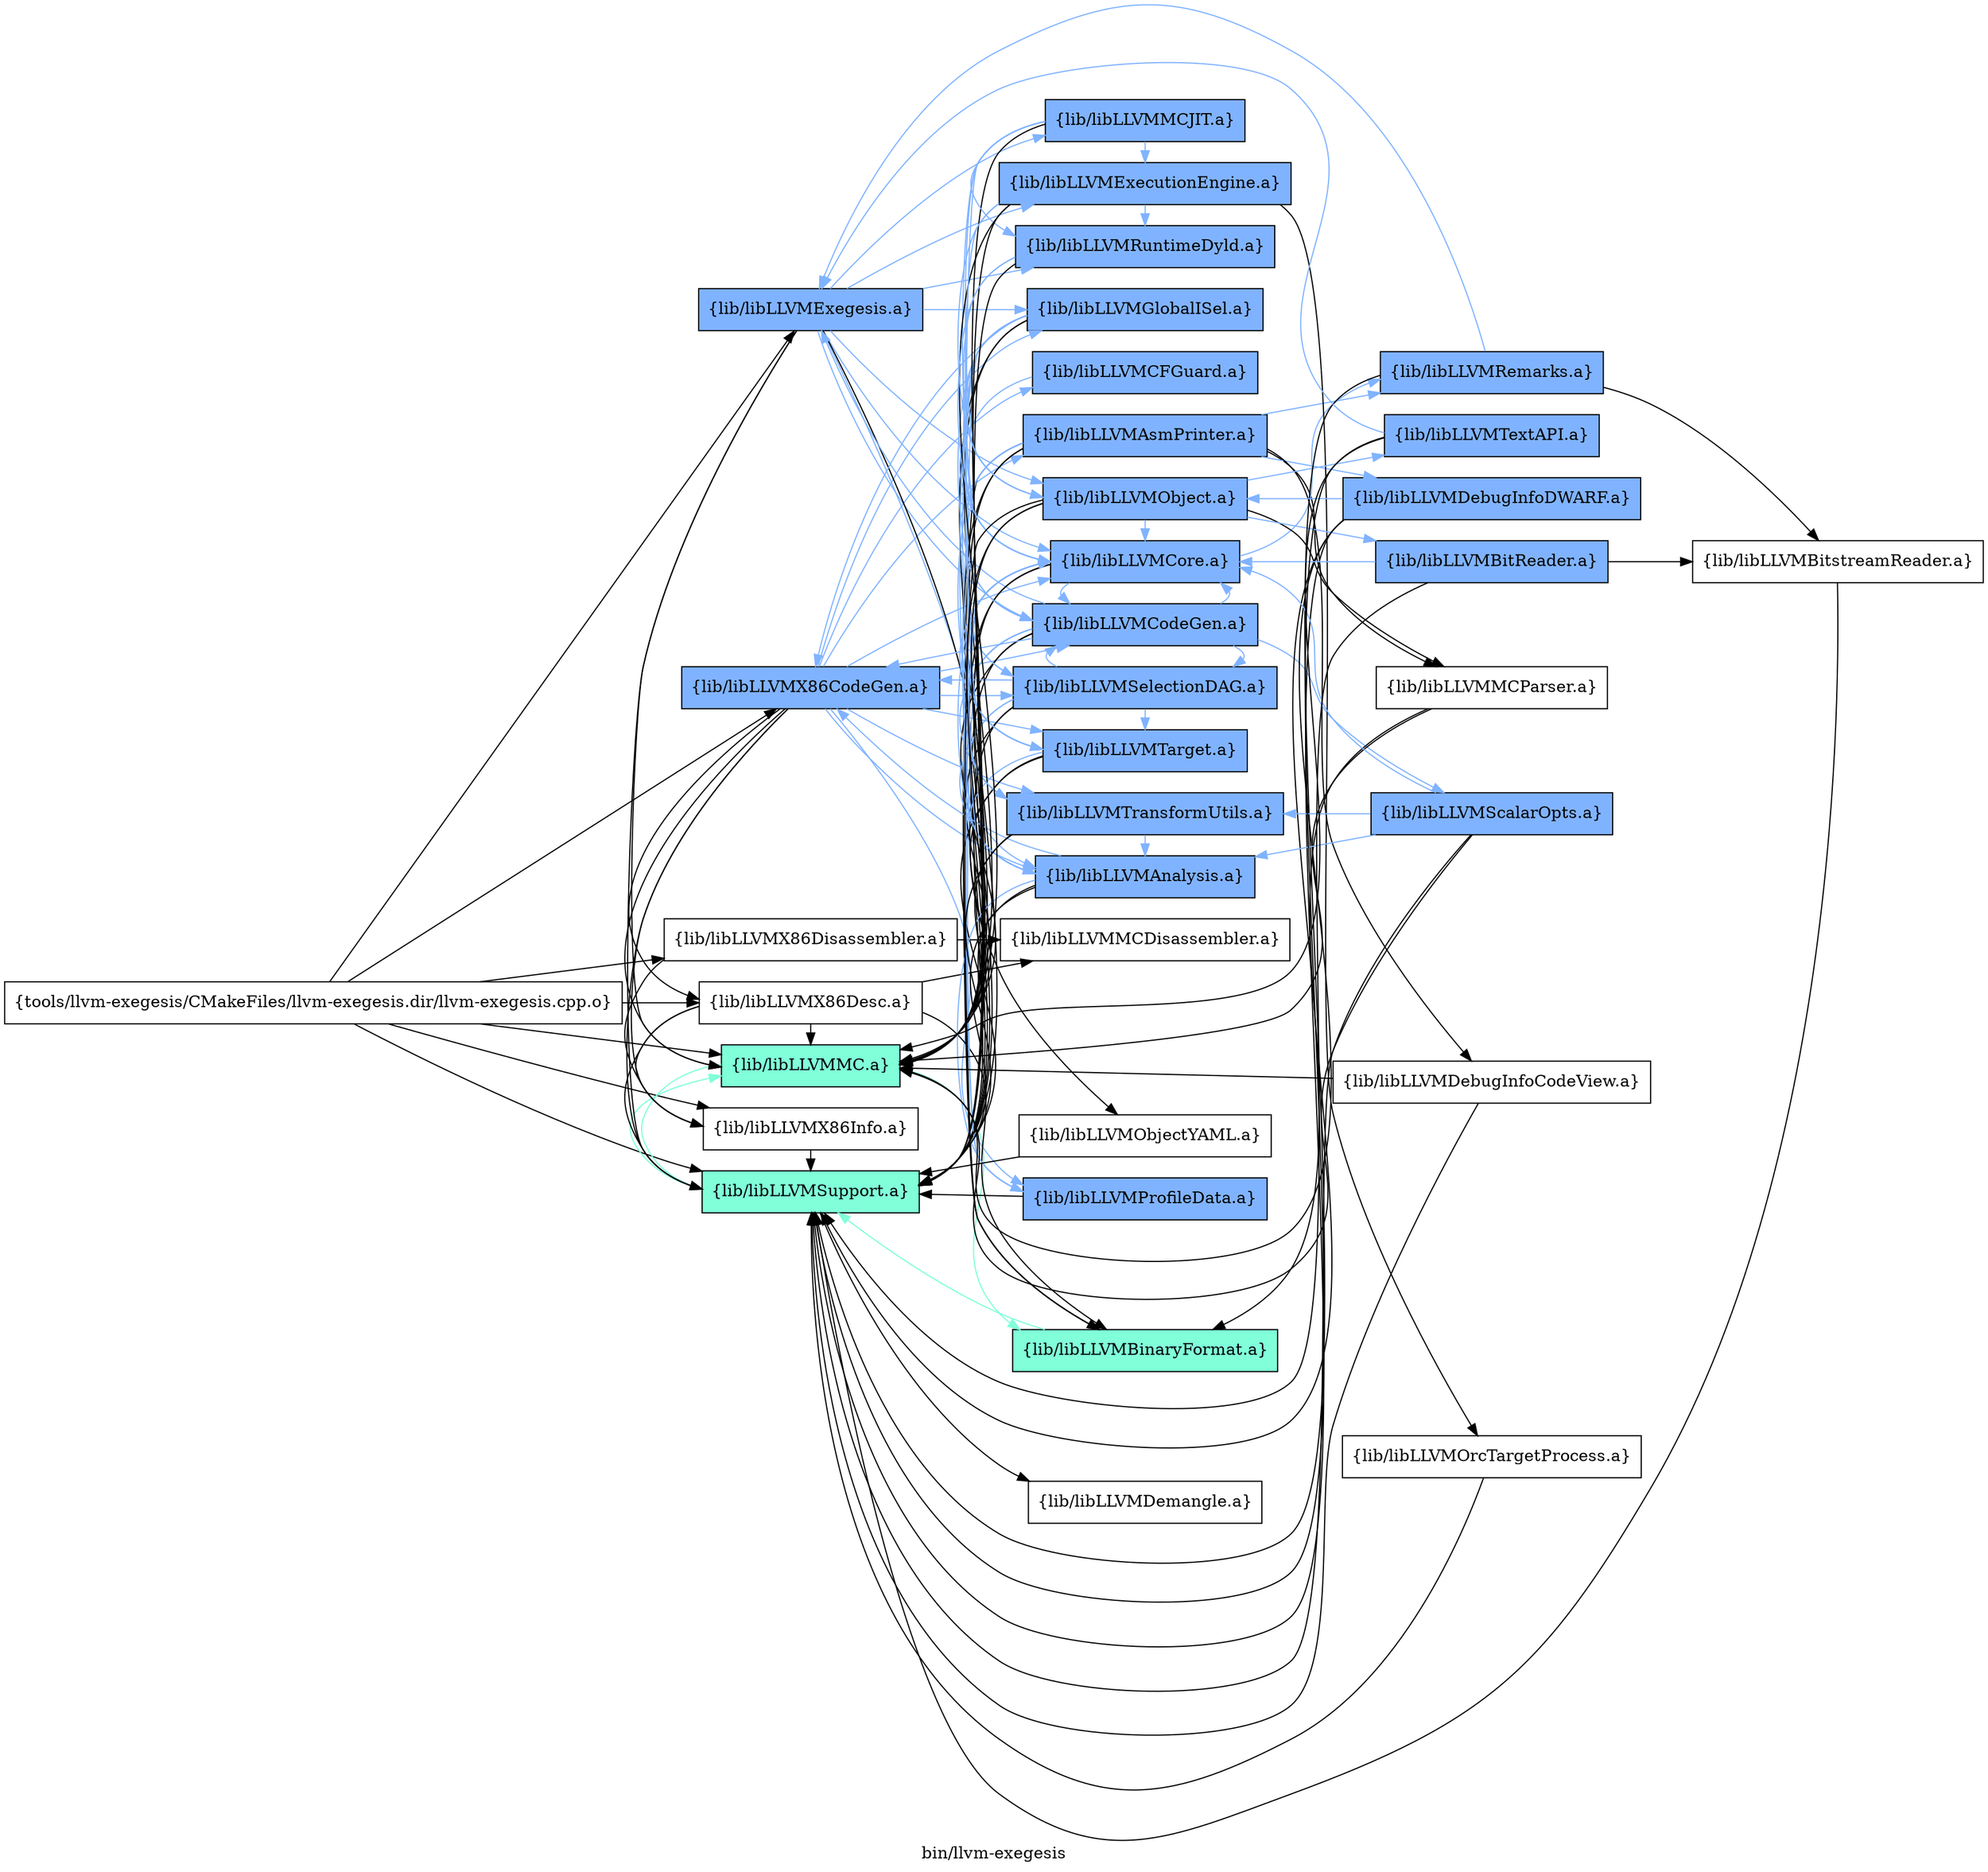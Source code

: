 digraph "bin/llvm-exegesis" {
	label="bin/llvm-exegesis";
	rankdir=LR;
	{ rank=same; Node0x5604ee0a61e8;  }
	{ rank=same; Node0x5604ee09caa8; Node0x5604ee09c008; Node0x5604ee0b2358; Node0x5604ee0b2d58; Node0x5604ee0b3348; Node0x5604ee0b0f58; Node0x5604ee0b14a8;  }
	{ rank=same; Node0x5604ee0a8d08; Node0x5604ee0aed48; Node0x5604ee0b4b58; Node0x5604ee0a2f48; Node0x5604ee0ba058; Node0x5604ee0a0748; Node0x5604ee0b5a58; Node0x5604ee0b2858; Node0x5604ee0a01f8; Node0x5604ee0b5b48; Node0x5604ee0b2da8; Node0x5604ee0b2448; Node0x5604ee09f7f8; Node0x5604ee0a38a8; Node0x5604ee09fcf8; Node0x5604ee0a41b8; Node0x5604ee0a29f8; Node0x5604ee0b3438;  }
	{ rank=same; Node0x5604ee0a8808; Node0x5604ee09c5a8; Node0x5604ee0b50a8; Node0x5604ee0b91a8; Node0x5604ee0b1548; Node0x5604ee0a4708; Node0x5604ee0b9658; Node0x5604ee0b9e28;  }

	Node0x5604ee0a61e8 [shape=record,shape=box,group=0,label="{tools/llvm-exegesis/CMakeFiles/llvm-exegesis.dir/llvm-exegesis.cpp.o}"];
	Node0x5604ee0a61e8 -> Node0x5604ee09caa8;
	Node0x5604ee0a61e8 -> Node0x5604ee09c008;
	Node0x5604ee0a61e8 -> Node0x5604ee0b2358;
	Node0x5604ee0a61e8 -> Node0x5604ee0b2d58;
	Node0x5604ee0a61e8 -> Node0x5604ee0b3348;
	Node0x5604ee0a61e8 -> Node0x5604ee0b0f58;
	Node0x5604ee0a61e8 -> Node0x5604ee0b14a8;
	Node0x5604ee09caa8 [shape=record,shape=box,group=1,style=filled,fillcolor="0.450000 0.5 1",label="{lib/libLLVMMC.a}"];
	Node0x5604ee09caa8 -> Node0x5604ee09c008[color="0.450000 0.5 1"];
	Node0x5604ee09caa8 -> Node0x5604ee0a8d08[color="0.450000 0.5 1"];
	Node0x5604ee09c008 [shape=record,shape=box,group=1,style=filled,fillcolor="0.450000 0.5 1",label="{lib/libLLVMSupport.a}"];
	Node0x5604ee09c008 -> Node0x5604ee09caa8[color="0.450000 0.5 1"];
	Node0x5604ee09c008 -> Node0x5604ee0aed48;
	Node0x5604ee0b2358 [shape=record,shape=box,group=2,style=filled,fillcolor="0.600000 0.5 1",label="{lib/libLLVMX86CodeGen.a}"];
	Node0x5604ee0b2358 -> Node0x5604ee09caa8;
	Node0x5604ee0b2358 -> Node0x5604ee09c008;
	Node0x5604ee0b2358 -> Node0x5604ee0b2d58;
	Node0x5604ee0b2358 -> Node0x5604ee0b0f58;
	Node0x5604ee0b2358 -> Node0x5604ee0b4b58[color="0.600000 0.5 1"];
	Node0x5604ee0b2358 -> Node0x5604ee0a2f48[color="0.600000 0.5 1"];
	Node0x5604ee0b2358 -> Node0x5604ee0ba058[color="0.600000 0.5 1"];
	Node0x5604ee0b2358 -> Node0x5604ee0a0748[color="0.600000 0.5 1"];
	Node0x5604ee0b2358 -> Node0x5604ee0b5a58[color="0.600000 0.5 1"];
	Node0x5604ee0b2358 -> Node0x5604ee0b2858[color="0.600000 0.5 1"];
	Node0x5604ee0b2358 -> Node0x5604ee0a01f8[color="0.600000 0.5 1"];
	Node0x5604ee0b2358 -> Node0x5604ee0b5b48[color="0.600000 0.5 1"];
	Node0x5604ee0b2358 -> Node0x5604ee0b2da8[color="0.600000 0.5 1"];
	Node0x5604ee0b2358 -> Node0x5604ee0b2448[color="0.600000 0.5 1"];
	Node0x5604ee0b2d58 [shape=record,shape=box,group=0,label="{lib/libLLVMX86Desc.a}"];
	Node0x5604ee0b2d58 -> Node0x5604ee09caa8;
	Node0x5604ee0b2d58 -> Node0x5604ee09c008;
	Node0x5604ee0b2d58 -> Node0x5604ee0b0f58;
	Node0x5604ee0b2d58 -> Node0x5604ee09f7f8;
	Node0x5604ee0b2d58 -> Node0x5604ee0a8d08;
	Node0x5604ee0b3348 [shape=record,shape=box,group=0,label="{lib/libLLVMX86Disassembler.a}"];
	Node0x5604ee0b3348 -> Node0x5604ee0b0f58;
	Node0x5604ee0b3348 -> Node0x5604ee09f7f8;
	Node0x5604ee0b0f58 [shape=record,shape=box,group=0,label="{lib/libLLVMX86Info.a}"];
	Node0x5604ee0b0f58 -> Node0x5604ee09c008;
	Node0x5604ee0b14a8 [shape=record,shape=box,group=2,style=filled,fillcolor="0.600000 0.5 1",label="{lib/libLLVMExegesis.a}"];
	Node0x5604ee0b14a8 -> Node0x5604ee09caa8;
	Node0x5604ee0b14a8 -> Node0x5604ee09c008;
	Node0x5604ee0b14a8 -> Node0x5604ee0a38a8;
	Node0x5604ee0b14a8 -> Node0x5604ee0a01f8[color="0.600000 0.5 1"];
	Node0x5604ee0b14a8 -> Node0x5604ee09fcf8[color="0.600000 0.5 1"];
	Node0x5604ee0b14a8 -> Node0x5604ee0a41b8[color="0.600000 0.5 1"];
	Node0x5604ee0b14a8 -> Node0x5604ee0a29f8[color="0.600000 0.5 1"];
	Node0x5604ee0b14a8 -> Node0x5604ee0a2f48[color="0.600000 0.5 1"];
	Node0x5604ee0b14a8 -> Node0x5604ee0b2858[color="0.600000 0.5 1"];
	Node0x5604ee0b14a8 -> Node0x5604ee0b3438[color="0.600000 0.5 1"];
	Node0x5604ee0b14a8 -> Node0x5604ee0ba058[color="0.600000 0.5 1"];
	Node0x5604ee0a8d08 [shape=record,shape=box,group=1,style=filled,fillcolor="0.450000 0.5 1",label="{lib/libLLVMBinaryFormat.a}"];
	Node0x5604ee0a8d08 -> Node0x5604ee09c008[color="0.450000 0.5 1"];
	Node0x5604ee0b4b58 [shape=record,shape=box,group=2,style=filled,fillcolor="0.600000 0.5 1",label="{lib/libLLVMAsmPrinter.a}"];
	Node0x5604ee0b4b58 -> Node0x5604ee09caa8;
	Node0x5604ee0b4b58 -> Node0x5604ee09c008;
	Node0x5604ee0b4b58 -> Node0x5604ee0a2f48[color="0.600000 0.5 1"];
	Node0x5604ee0b4b58 -> Node0x5604ee0b5a58[color="0.600000 0.5 1"];
	Node0x5604ee0b4b58 -> Node0x5604ee0b2858[color="0.600000 0.5 1"];
	Node0x5604ee0b4b58 -> Node0x5604ee0ba058[color="0.600000 0.5 1"];
	Node0x5604ee0b4b58 -> Node0x5604ee0a8d08;
	Node0x5604ee0b4b58 -> Node0x5604ee0a8808[color="0.600000 0.5 1"];
	Node0x5604ee0b4b58 -> Node0x5604ee09c5a8;
	Node0x5604ee0b4b58 -> Node0x5604ee0b50a8[color="0.600000 0.5 1"];
	Node0x5604ee0b4b58 -> Node0x5604ee0b91a8;
	Node0x5604ee0a2f48 [shape=record,shape=box,group=2,style=filled,fillcolor="0.600000 0.5 1",label="{lib/libLLVMCodeGen.a}"];
	Node0x5604ee0a2f48 -> Node0x5604ee09c008;
	Node0x5604ee0a2f48 -> Node0x5604ee0b2858[color="0.600000 0.5 1"];
	Node0x5604ee0a2f48 -> Node0x5604ee0ba058[color="0.600000 0.5 1"];
	Node0x5604ee0a2f48 -> Node0x5604ee0b2358[color="0.600000 0.5 1"];
	Node0x5604ee0a2f48 -> Node0x5604ee09caa8;
	Node0x5604ee0a2f48 -> Node0x5604ee0b2448[color="0.600000 0.5 1"];
	Node0x5604ee0a2f48 -> Node0x5604ee0b5a58[color="0.600000 0.5 1"];
	Node0x5604ee0a2f48 -> Node0x5604ee0b14a8[color="0.600000 0.5 1"];
	Node0x5604ee0a2f48 -> Node0x5604ee0a0748[color="0.600000 0.5 1"];
	Node0x5604ee0a2f48 -> Node0x5604ee0b2da8[color="0.600000 0.5 1"];
	Node0x5604ee0a2f48 -> Node0x5604ee0b1548[color="0.600000 0.5 1"];
	Node0x5604ee0ba058 [shape=record,shape=box,group=2,style=filled,fillcolor="0.600000 0.5 1",label="{lib/libLLVMCore.a}"];
	Node0x5604ee0ba058 -> Node0x5604ee09c008;
	Node0x5604ee0ba058 -> Node0x5604ee0a2f48[color="0.600000 0.5 1"];
	Node0x5604ee0ba058 -> Node0x5604ee0a8d08;
	Node0x5604ee0ba058 -> Node0x5604ee09caa8;
	Node0x5604ee0ba058 -> Node0x5604ee0a8808[color="0.600000 0.5 1"];
	Node0x5604ee0a0748 [shape=record,shape=box,group=2,style=filled,fillcolor="0.600000 0.5 1",label="{lib/libLLVMSelectionDAG.a}"];
	Node0x5604ee0a0748 -> Node0x5604ee09c008;
	Node0x5604ee0a0748 -> Node0x5604ee0a2f48[color="0.600000 0.5 1"];
	Node0x5604ee0a0748 -> Node0x5604ee0b2858[color="0.600000 0.5 1"];
	Node0x5604ee0a0748 -> Node0x5604ee0ba058[color="0.600000 0.5 1"];
	Node0x5604ee0a0748 -> Node0x5604ee09caa8;
	Node0x5604ee0a0748 -> Node0x5604ee0b5a58[color="0.600000 0.5 1"];
	Node0x5604ee0a0748 -> Node0x5604ee0b2448[color="0.600000 0.5 1"];
	Node0x5604ee0a0748 -> Node0x5604ee0b2358[color="0.600000 0.5 1"];
	Node0x5604ee0b5a58 [shape=record,shape=box,group=2,style=filled,fillcolor="0.600000 0.5 1",label="{lib/libLLVMTarget.a}"];
	Node0x5604ee0b5a58 -> Node0x5604ee09caa8;
	Node0x5604ee0b5a58 -> Node0x5604ee09c008;
	Node0x5604ee0b5a58 -> Node0x5604ee0ba058[color="0.600000 0.5 1"];
	Node0x5604ee0b5a58 -> Node0x5604ee0b2858[color="0.600000 0.5 1"];
	Node0x5604ee0b2858 [shape=record,shape=box,group=2,style=filled,fillcolor="0.600000 0.5 1",label="{lib/libLLVMAnalysis.a}"];
	Node0x5604ee0b2858 -> Node0x5604ee09c008;
	Node0x5604ee0b2858 -> Node0x5604ee0b2358[color="0.600000 0.5 1"];
	Node0x5604ee0b2858 -> Node0x5604ee0ba058[color="0.600000 0.5 1"];
	Node0x5604ee0b2858 -> Node0x5604ee09caa8;
	Node0x5604ee0b2858 -> Node0x5604ee0b2da8[color="0.600000 0.5 1"];
	Node0x5604ee0a01f8 [shape=record,shape=box,group=2,style=filled,fillcolor="0.600000 0.5 1",label="{lib/libLLVMGlobalISel.a}"];
	Node0x5604ee0a01f8 -> Node0x5604ee09c008;
	Node0x5604ee0a01f8 -> Node0x5604ee0a2f48[color="0.600000 0.5 1"];
	Node0x5604ee0a01f8 -> Node0x5604ee0ba058[color="0.600000 0.5 1"];
	Node0x5604ee0a01f8 -> Node0x5604ee09caa8;
	Node0x5604ee0a01f8 -> Node0x5604ee0a0748[color="0.600000 0.5 1"];
	Node0x5604ee0a01f8 -> Node0x5604ee0b5a58[color="0.600000 0.5 1"];
	Node0x5604ee0a01f8 -> Node0x5604ee0b2858[color="0.600000 0.5 1"];
	Node0x5604ee0a01f8 -> Node0x5604ee0b2358[color="0.600000 0.5 1"];
	Node0x5604ee0a01f8 -> Node0x5604ee0b2448[color="0.600000 0.5 1"];
	Node0x5604ee0b5b48 [shape=record,shape=box,group=2,style=filled,fillcolor="0.600000 0.5 1",label="{lib/libLLVMCFGuard.a}"];
	Node0x5604ee0b5b48 -> Node0x5604ee0ba058[color="0.600000 0.5 1"];
	Node0x5604ee0b2da8 [shape=record,shape=box,group=2,style=filled,fillcolor="0.600000 0.5 1",label="{lib/libLLVMProfileData.a}"];
	Node0x5604ee0b2da8 -> Node0x5604ee09c008;
	Node0x5604ee0b2da8 -> Node0x5604ee0ba058[color="0.600000 0.5 1"];
	Node0x5604ee0b2448 [shape=record,shape=box,group=2,style=filled,fillcolor="0.600000 0.5 1",label="{lib/libLLVMTransformUtils.a}"];
	Node0x5604ee0b2448 -> Node0x5604ee09caa8;
	Node0x5604ee0b2448 -> Node0x5604ee09c008;
	Node0x5604ee0b2448 -> Node0x5604ee0b2858[color="0.600000 0.5 1"];
	Node0x5604ee0b2448 -> Node0x5604ee0ba058[color="0.600000 0.5 1"];
	Node0x5604ee09f7f8 [shape=record,shape=box,group=0,label="{lib/libLLVMMCDisassembler.a}"];
	Node0x5604ee0a38a8 [shape=record,shape=box,group=0,label="{lib/libLLVMObjectYAML.a}"];
	Node0x5604ee0a38a8 -> Node0x5604ee09c008;
	Node0x5604ee09fcf8 [shape=record,shape=box,group=2,style=filled,fillcolor="0.600000 0.5 1",label="{lib/libLLVMMCJIT.a}"];
	Node0x5604ee09fcf8 -> Node0x5604ee09c008;
	Node0x5604ee09fcf8 -> Node0x5604ee0a41b8[color="0.600000 0.5 1"];
	Node0x5604ee09fcf8 -> Node0x5604ee0a29f8[color="0.600000 0.5 1"];
	Node0x5604ee09fcf8 -> Node0x5604ee0b5a58[color="0.600000 0.5 1"];
	Node0x5604ee09fcf8 -> Node0x5604ee0b3438[color="0.600000 0.5 1"];
	Node0x5604ee09fcf8 -> Node0x5604ee0ba058[color="0.600000 0.5 1"];
	Node0x5604ee0a41b8 [shape=record,shape=box,group=2,style=filled,fillcolor="0.600000 0.5 1",label="{lib/libLLVMExecutionEngine.a}"];
	Node0x5604ee0a41b8 -> Node0x5604ee09c008;
	Node0x5604ee0a41b8 -> Node0x5604ee09caa8;
	Node0x5604ee0a41b8 -> Node0x5604ee0ba058[color="0.600000 0.5 1"];
	Node0x5604ee0a41b8 -> Node0x5604ee0a4708;
	Node0x5604ee0a41b8 -> Node0x5604ee0b3438[color="0.600000 0.5 1"];
	Node0x5604ee0a41b8 -> Node0x5604ee0a29f8[color="0.600000 0.5 1"];
	Node0x5604ee0a29f8 [shape=record,shape=box,group=2,style=filled,fillcolor="0.600000 0.5 1",label="{lib/libLLVMRuntimeDyld.a}"];
	Node0x5604ee0a29f8 -> Node0x5604ee09c008;
	Node0x5604ee0a29f8 -> Node0x5604ee0ba058[color="0.600000 0.5 1"];
	Node0x5604ee0a29f8 -> Node0x5604ee0b3438[color="0.600000 0.5 1"];
	Node0x5604ee0b3438 [shape=record,shape=box,group=2,style=filled,fillcolor="0.600000 0.5 1",label="{lib/libLLVMObject.a}"];
	Node0x5604ee0b3438 -> Node0x5604ee09c008;
	Node0x5604ee0b3438 -> Node0x5604ee0a8d08;
	Node0x5604ee0b3438 -> Node0x5604ee09caa8;
	Node0x5604ee0b3438 -> Node0x5604ee0b9658[color="0.600000 0.5 1"];
	Node0x5604ee0b3438 -> Node0x5604ee0ba058[color="0.600000 0.5 1"];
	Node0x5604ee0b3438 -> Node0x5604ee09c5a8;
	Node0x5604ee0b3438 -> Node0x5604ee0b9e28[color="0.600000 0.5 1"];
	Node0x5604ee0a8808 [shape=record,shape=box,group=2,style=filled,fillcolor="0.600000 0.5 1",label="{lib/libLLVMRemarks.a}"];
	Node0x5604ee0a8808 -> Node0x5604ee09c008;
	Node0x5604ee0a8808 -> Node0x5604ee0a9668;
	Node0x5604ee0a8808 -> Node0x5604ee0b14a8[color="0.600000 0.5 1"];
	Node0x5604ee09c5a8 [shape=record,shape=box,group=0,label="{lib/libLLVMMCParser.a}"];
	Node0x5604ee09c5a8 -> Node0x5604ee09caa8;
	Node0x5604ee09c5a8 -> Node0x5604ee09c008;
	Node0x5604ee0b50a8 [shape=record,shape=box,group=2,style=filled,fillcolor="0.600000 0.5 1",label="{lib/libLLVMDebugInfoDWARF.a}"];
	Node0x5604ee0b50a8 -> Node0x5604ee09caa8;
	Node0x5604ee0b50a8 -> Node0x5604ee09c008;
	Node0x5604ee0b50a8 -> Node0x5604ee0a8d08;
	Node0x5604ee0b50a8 -> Node0x5604ee0b3438[color="0.600000 0.5 1"];
	Node0x5604ee0b91a8 [shape=record,shape=box,group=0,label="{lib/libLLVMDebugInfoCodeView.a}"];
	Node0x5604ee0b91a8 -> Node0x5604ee09c008;
	Node0x5604ee0b91a8 -> Node0x5604ee09caa8;
	Node0x5604ee0a4708 [shape=record,shape=box,group=0,label="{lib/libLLVMOrcTargetProcess.a}"];
	Node0x5604ee0a4708 -> Node0x5604ee09c008;
	Node0x5604ee0b1548 [shape=record,shape=box,group=2,style=filled,fillcolor="0.600000 0.5 1",label="{lib/libLLVMScalarOpts.a}"];
	Node0x5604ee0b1548 -> Node0x5604ee09c008;
	Node0x5604ee0b1548 -> Node0x5604ee0b2448[color="0.600000 0.5 1"];
	Node0x5604ee0b1548 -> Node0x5604ee0b2858[color="0.600000 0.5 1"];
	Node0x5604ee0b1548 -> Node0x5604ee0ba058[color="0.600000 0.5 1"];
	Node0x5604ee0b1548 -> Node0x5604ee09caa8;
	Node0x5604ee0aed48 [shape=record,shape=box,group=0,label="{lib/libLLVMDemangle.a}"];
	Node0x5604ee0b9658 [shape=record,shape=box,group=2,style=filled,fillcolor="0.600000 0.5 1",label="{lib/libLLVMBitReader.a}"];
	Node0x5604ee0b9658 -> Node0x5604ee09c008;
	Node0x5604ee0b9658 -> Node0x5604ee0ba058[color="0.600000 0.5 1"];
	Node0x5604ee0b9658 -> Node0x5604ee0a9668;
	Node0x5604ee0b9e28 [shape=record,shape=box,group=2,style=filled,fillcolor="0.600000 0.5 1",label="{lib/libLLVMTextAPI.a}"];
	Node0x5604ee0b9e28 -> Node0x5604ee09c008;
	Node0x5604ee0b9e28 -> Node0x5604ee0b14a8[color="0.600000 0.5 1"];
	Node0x5604ee0b9e28 -> Node0x5604ee09caa8;
	Node0x5604ee0a9668 [shape=record,shape=box,group=0,label="{lib/libLLVMBitstreamReader.a}"];
	Node0x5604ee0a9668 -> Node0x5604ee09c008;
}
